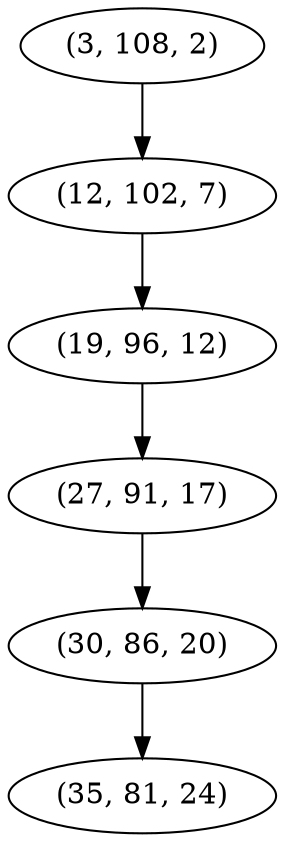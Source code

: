 digraph tree {
    "(3, 108, 2)";
    "(12, 102, 7)";
    "(19, 96, 12)";
    "(27, 91, 17)";
    "(30, 86, 20)";
    "(35, 81, 24)";
    "(3, 108, 2)" -> "(12, 102, 7)";
    "(12, 102, 7)" -> "(19, 96, 12)";
    "(19, 96, 12)" -> "(27, 91, 17)";
    "(27, 91, 17)" -> "(30, 86, 20)";
    "(30, 86, 20)" -> "(35, 81, 24)";
}
